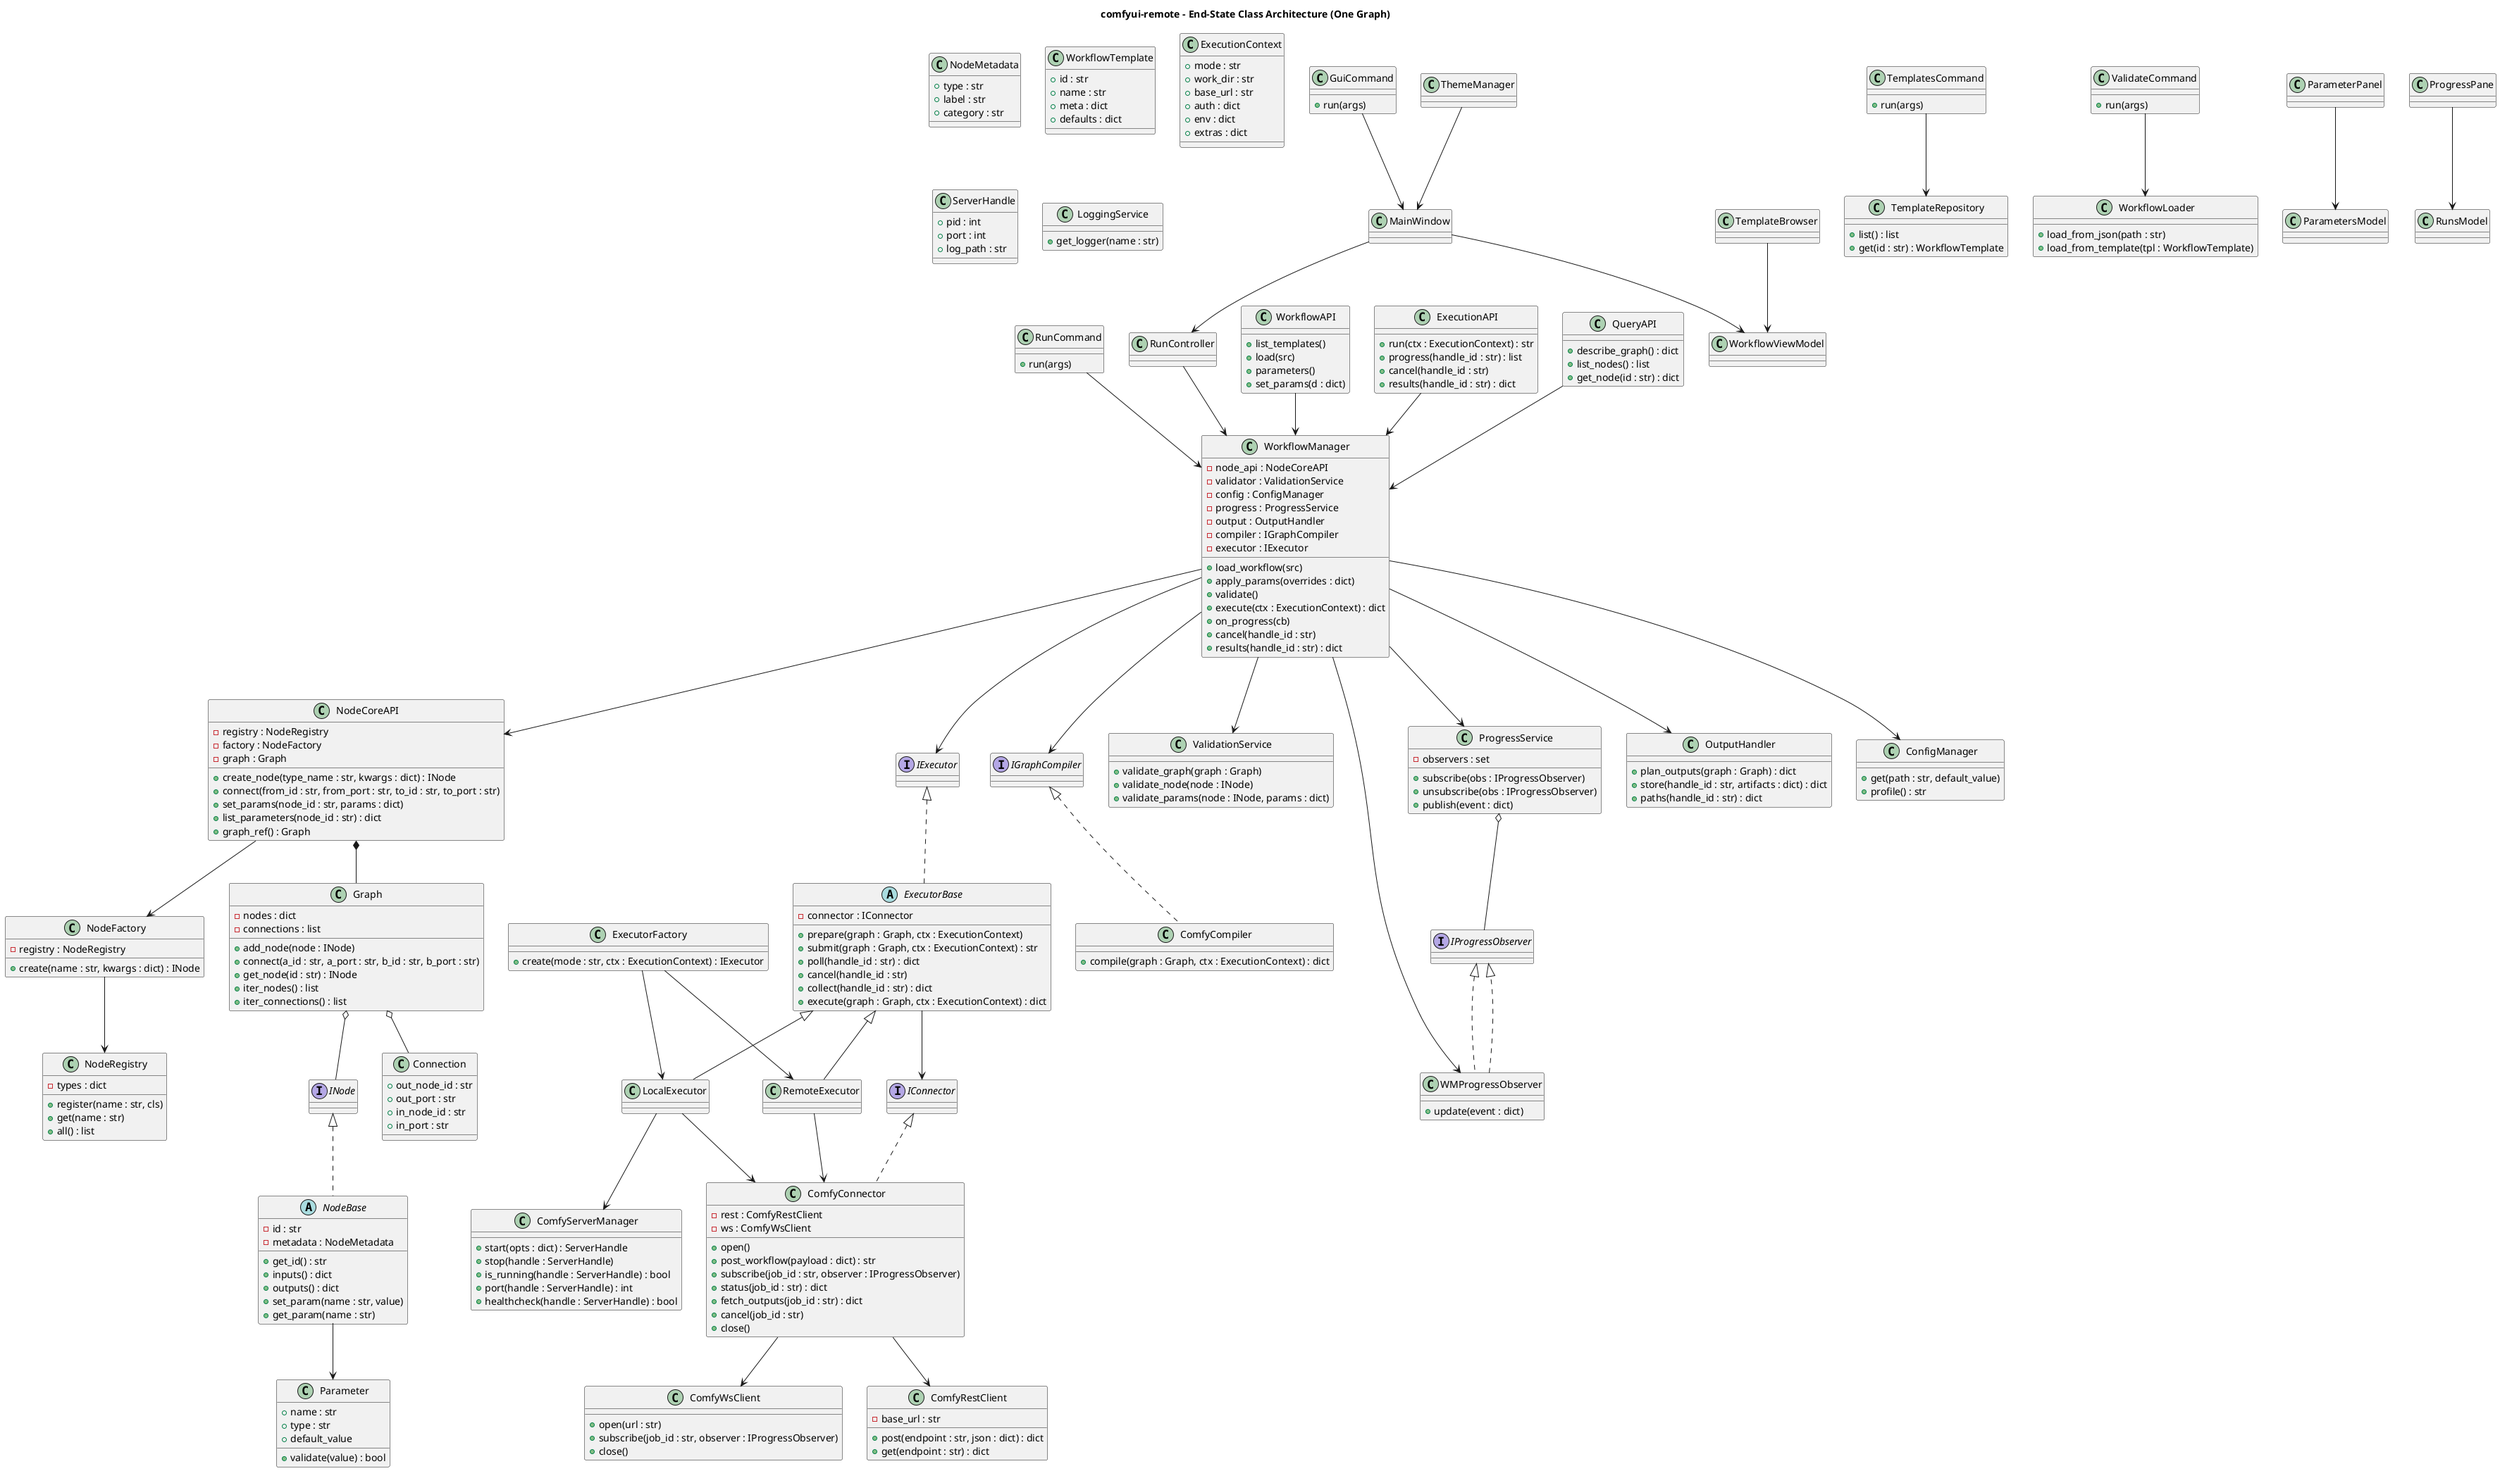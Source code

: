 @startuml
title comfyui-remote - End-State Class Architecture (One Graph)

/' ===== Interfaces ===== '/
interface INode
interface IExecutor
interface IConnector
interface IProgressObserver
interface IGraphCompiler

/' ===== Nodes & Graph ===== '/
abstract class NodeBase implements INode {
  - id : str
  - metadata : NodeMetadata
  + get_id() : str
  + inputs() : dict
  + outputs() : dict
  + set_param(name : str, value)
  + get_param(name : str)
}

class NodeMetadata {
  + type : str
  + label : str
  + category : str
}

class Parameter {
  + name : str
  + type : str
  + default_value
  + validate(value) : bool
}

class Connection {
  + out_node_id : str
  + out_port : str
  + in_node_id : str
  + in_port : str
}

class Graph {
  - nodes : dict
  - connections : list
  + add_node(node : INode)
  + connect(a_id : str, a_port : str, b_id : str, b_port : str)
  + get_node(id : str) : INode
  + iter_nodes() : list
  + iter_connections() : list
}

class NodeRegistry {
  - types : dict
  + register(name : str, cls)
  + get(name : str)
  + all() : list
}

class NodeFactory {
  - registry : NodeRegistry
  + create(name : str, kwargs : dict) : INode
}

class NodeCoreAPI {
  - registry : NodeRegistry
  - factory : NodeFactory
  - graph : Graph
  + create_node(type_name : str, kwargs : dict) : INode
  + connect(from_id : str, from_port : str, to_id : str, to_port : str)
  + set_params(node_id : str, params : dict)
  + list_parameters(node_id : str) : dict
  + graph_ref() : Graph
}

/' ===== Workflows ===== '/
class WorkflowTemplate {
  + id : str
  + name : str
  + meta : dict
  + defaults : dict
}

class TemplateRepository {
  + list() : list
  + get(id : str) : WorkflowTemplate
}

class WorkflowLoader {
  + load_from_json(path : str)
  + load_from_template(tpl : WorkflowTemplate)
}

class ComfyCompiler implements IGraphCompiler {
  + compile(graph : Graph, ctx : ExecutionContext) : dict
}

class WorkflowManager {
  - node_api : NodeCoreAPI
  - validator : ValidationService
  - config : ConfigManager
  - progress : ProgressService
  - output : OutputHandler
  - compiler : IGraphCompiler
  - executor : IExecutor
  + load_workflow(src)
  + apply_params(overrides : dict)
  + validate()
  + execute(ctx : ExecutionContext) : dict
  + on_progress(cb)
  + cancel(handle_id : str)
  + results(handle_id : str) : dict
}

/' ===== Execution ===== '/
class ExecutionContext {
  + mode : str
  + work_dir : str
  + base_url : str
  + auth : dict
  + env : dict
  + extras : dict
}

abstract class ExecutorBase implements IExecutor {
  - connector : IConnector
  + prepare(graph : Graph, ctx : ExecutionContext)
  + submit(graph : Graph, ctx : ExecutionContext) : str
  + poll(handle_id : str) : dict
  + cancel(handle_id : str)
  + collect(handle_id : str) : dict
  + execute(graph : Graph, ctx : ExecutionContext) : dict
}

class LocalExecutor extends ExecutorBase
class RemoteExecutor extends ExecutorBase
class ExecutorFactory {
  + create(mode : str, ctx : ExecutionContext) : IExecutor
}

/' ===== Connectors (Comfy) ===== '/
class ComfyServerManager {
  + start(opts : dict) : ServerHandle
  + stop(handle : ServerHandle)
  + is_running(handle : ServerHandle) : bool
  + port(handle : ServerHandle) : int
  + healthcheck(handle : ServerHandle) : bool
}

class ServerHandle {
  + pid : int
  + port : int
  + log_path : str
}

class ComfyRestClient {
  - base_url : str
  + post(endpoint : str, json : dict) : dict
  + get(endpoint : str) : dict
}

class ComfyWsClient {
  + open(url : str)
  + subscribe(job_id : str, observer : IProgressObserver)
  + close()
}

class ComfyConnector implements IConnector {
  - rest : ComfyRestClient
  - ws : ComfyWsClient
  + open()
  + post_workflow(payload : dict) : str
  + subscribe(job_id : str, observer : IProgressObserver)
  + status(job_id : str) : dict
  + fetch_outputs(job_id : str) : dict
  + cancel(job_id : str)
  + close()
}

/' ===== Services ===== '/
class ValidationService {
  + validate_graph(graph : Graph)
  + validate_node(node : INode)
  + validate_params(node : INode, params : dict)
}

class ProgressService {
  - observers : set
  + subscribe(obs : IProgressObserver)
  + unsubscribe(obs : IProgressObserver)
  + publish(event : dict)
}

class OutputHandler {
  + plan_outputs(graph : Graph) : dict
  + store(handle_id : str, artifacts : dict) : dict
  + paths(handle_id : str) : dict
}

class ConfigManager {
  + get(path : str, default_value)
  + profile() : str
}

class LoggingService {
  + get_logger(name : str)
}

class WMProgressObserver implements IProgressObserver {
  + update(event : dict)
}

/' ===== API ===== '/
class WorkflowAPI {
  + list_templates()
  + load(src)
  + parameters()
  + set_params(d : dict)
}
class ExecutionAPI {
  + run(ctx : ExecutionContext) : str
  + progress(handle_id : str) : list
  + cancel(handle_id : str)
  + results(handle_id : str) : dict
}
class QueryAPI {
  + describe_graph() : dict
  + list_nodes() : list
  + get_node(id : str) : dict
}

/' ===== CLI ===== '/
class RunCommand {
  + run(args)
}
class ValidateCommand {
  + run(args)
}
class TemplatesCommand {
  + run(args)
}
class GuiCommand {
  + run(args)
}

/' ===== UI (Qt, MVVM) ===== '/
class MainWindow
class TemplateBrowser
class ParameterPanel
class ProgressPane
class WorkflowViewModel
class ParametersModel
class RunsModel
class RunController
class ThemeManager

/' ===== Relationships ===== '/
NodeFactory --> NodeRegistry
NodeCoreAPI *-- Graph
NodeCoreAPI --> NodeFactory
NodeBase --> Parameter
Graph o-- INode
Graph o-- Connection

WorkflowManager --> NodeCoreAPI
WorkflowManager --> ValidationService
WorkflowManager --> ConfigManager
WorkflowManager --> OutputHandler
WorkflowManager --> ProgressService
WorkflowManager --> IGraphCompiler
WorkflowManager --> IExecutor

ExecutorBase --> IConnector
LocalExecutor --> ComfyServerManager
LocalExecutor --> ComfyConnector
RemoteExecutor --> ComfyConnector
ExecutorFactory --> LocalExecutor
ExecutorFactory --> RemoteExecutor

ComfyConnector --> ComfyRestClient
ComfyConnector --> ComfyWsClient

ProgressService o-- IProgressObserver
WMProgressObserver ..|> IProgressObserver
WorkflowManager --> WMProgressObserver

WorkflowAPI --> WorkflowManager
ExecutionAPI --> WorkflowManager
QueryAPI --> WorkflowManager

RunCommand --> WorkflowManager
ValidateCommand --> WorkflowLoader
TemplatesCommand --> TemplateRepository
GuiCommand --> MainWindow

MainWindow --> WorkflowViewModel
MainWindow --> RunController
TemplateBrowser --> WorkflowViewModel
ParameterPanel --> ParametersModel
ProgressPane --> RunsModel
RunController --> WorkflowManager
ThemeManager --> MainWindow
@enduml
